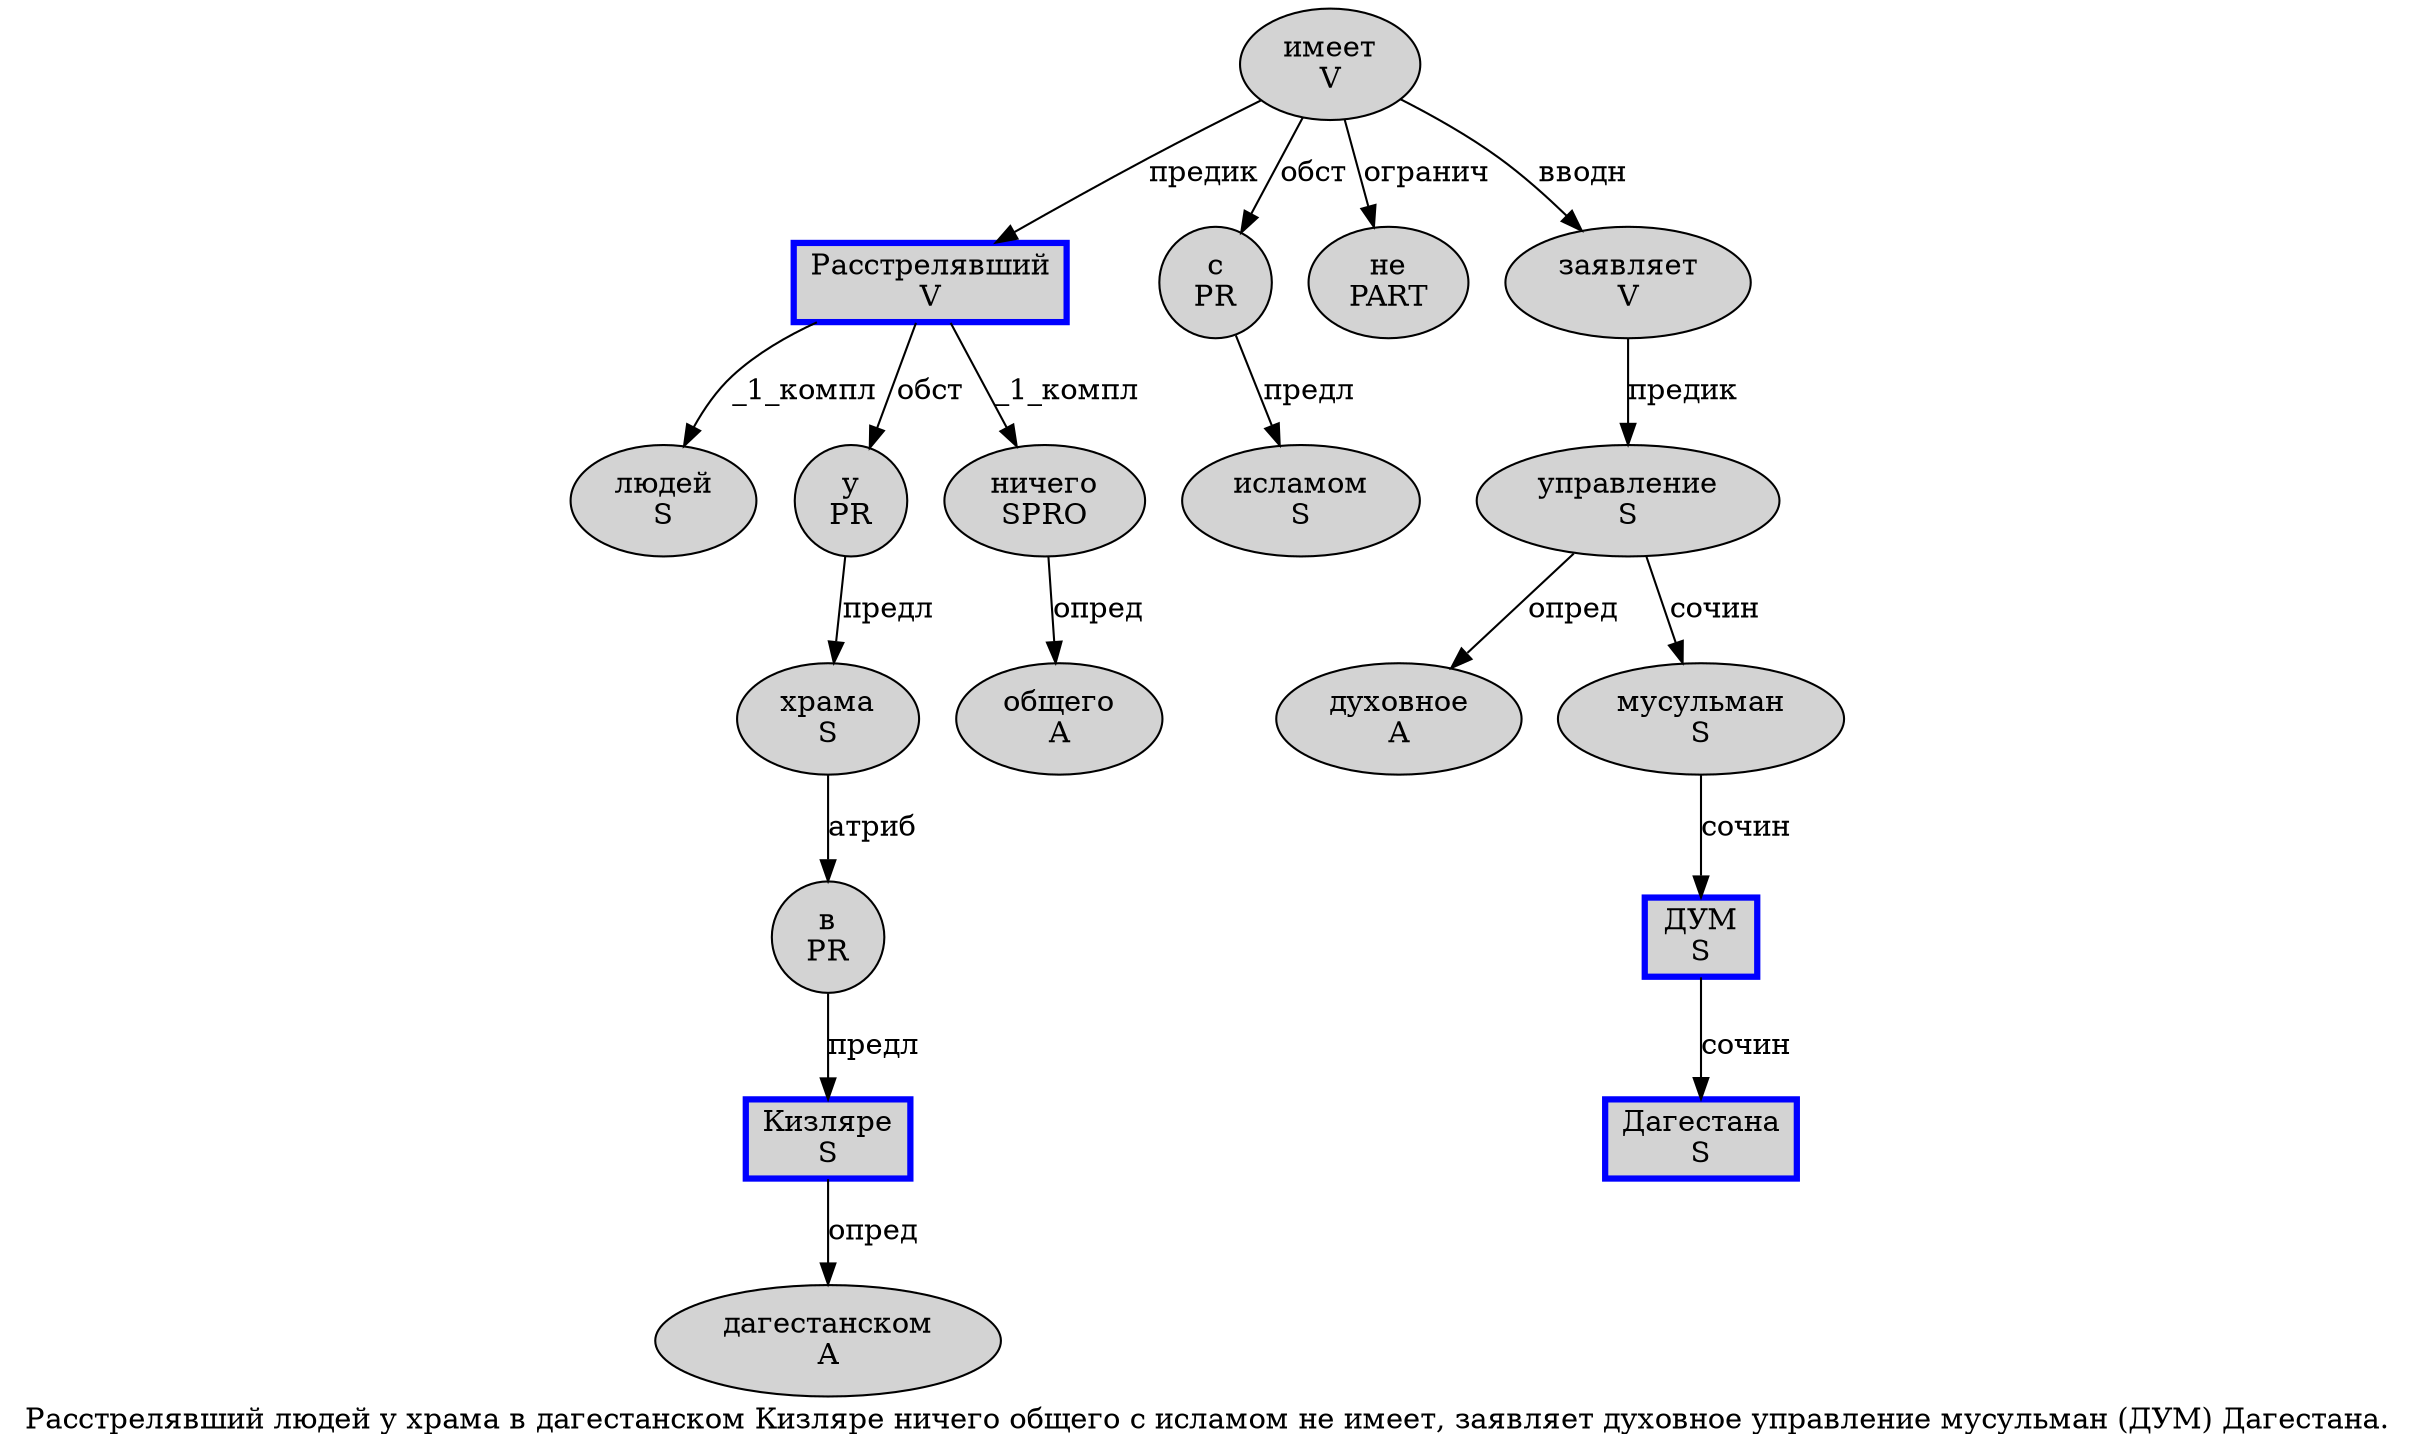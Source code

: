 digraph SENTENCE_1236 {
	graph [label="Расстрелявший людей у храма в дагестанском Кизляре ничего общего с исламом не имеет, заявляет духовное управление мусульман (ДУМ) Дагестана."]
	node [style=filled]
		0 [label="Расстрелявший
V" color=blue fillcolor=lightgray penwidth=3 shape=box]
		1 [label="людей
S" color="" fillcolor=lightgray penwidth=1 shape=ellipse]
		2 [label="у
PR" color="" fillcolor=lightgray penwidth=1 shape=ellipse]
		3 [label="храма
S" color="" fillcolor=lightgray penwidth=1 shape=ellipse]
		4 [label="в
PR" color="" fillcolor=lightgray penwidth=1 shape=ellipse]
		5 [label="дагестанском
A" color="" fillcolor=lightgray penwidth=1 shape=ellipse]
		6 [label="Кизляре
S" color=blue fillcolor=lightgray penwidth=3 shape=box]
		7 [label="ничего
SPRO" color="" fillcolor=lightgray penwidth=1 shape=ellipse]
		8 [label="общего
A" color="" fillcolor=lightgray penwidth=1 shape=ellipse]
		9 [label="с
PR" color="" fillcolor=lightgray penwidth=1 shape=ellipse]
		10 [label="исламом
S" color="" fillcolor=lightgray penwidth=1 shape=ellipse]
		11 [label="не
PART" color="" fillcolor=lightgray penwidth=1 shape=ellipse]
		12 [label="имеет
V" color="" fillcolor=lightgray penwidth=1 shape=ellipse]
		14 [label="заявляет
V" color="" fillcolor=lightgray penwidth=1 shape=ellipse]
		15 [label="духовное
A" color="" fillcolor=lightgray penwidth=1 shape=ellipse]
		16 [label="управление
S" color="" fillcolor=lightgray penwidth=1 shape=ellipse]
		17 [label="мусульман
S" color="" fillcolor=lightgray penwidth=1 shape=ellipse]
		19 [label="ДУМ
S" color=blue fillcolor=lightgray penwidth=3 shape=box]
		21 [label="Дагестана
S" color=blue fillcolor=lightgray penwidth=3 shape=box]
			19 -> 21 [label="сочин"]
			2 -> 3 [label="предл"]
			0 -> 1 [label="_1_компл"]
			0 -> 2 [label="обст"]
			0 -> 7 [label="_1_компл"]
			4 -> 6 [label="предл"]
			6 -> 5 [label="опред"]
			7 -> 8 [label="опред"]
			3 -> 4 [label="атриб"]
			17 -> 19 [label="сочин"]
			9 -> 10 [label="предл"]
			16 -> 15 [label="опред"]
			16 -> 17 [label="сочин"]
			14 -> 16 [label="предик"]
			12 -> 0 [label="предик"]
			12 -> 9 [label="обст"]
			12 -> 11 [label="огранич"]
			12 -> 14 [label="вводн"]
}